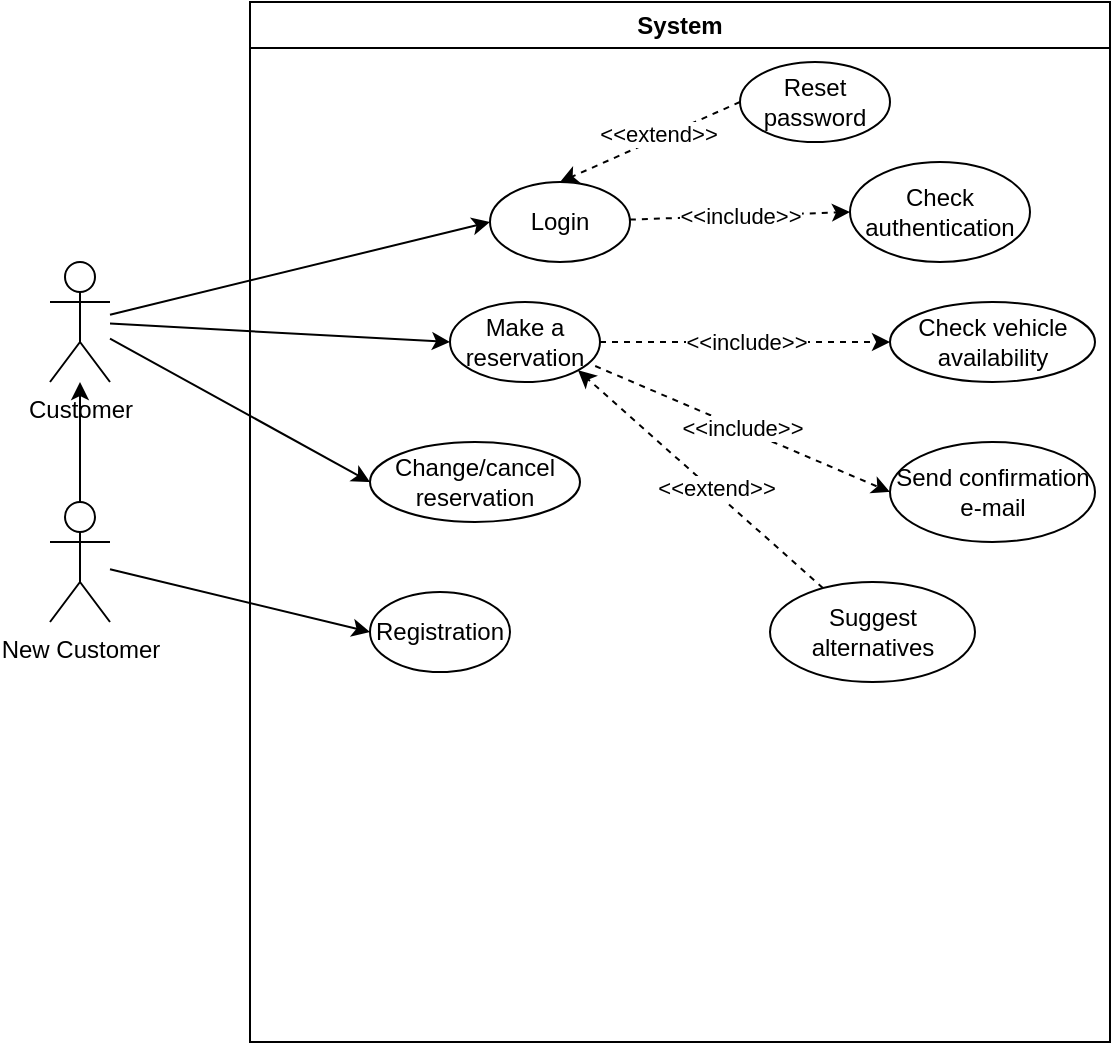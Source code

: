 <mxfile version="26.0.6" pages="4">
  <diagram name="B1" id="zpCik31E417IOR1Sh6Vr">
    <mxGraphModel dx="819" dy="432" grid="1" gridSize="10" guides="1" tooltips="1" connect="1" arrows="1" fold="1" page="1" pageScale="1" pageWidth="827" pageHeight="1169" math="0" shadow="0">
      <root>
        <mxCell id="0" />
        <mxCell id="1" parent="0" />
        <mxCell id="oKpEDtoE4fxE1_seGVtB-1" value="System" style="swimlane;whiteSpace=wrap;html=1;" vertex="1" parent="1">
          <mxGeometry x="210" y="40" width="430" height="520" as="geometry" />
        </mxCell>
        <mxCell id="PRYGXUhGiGIfflIAg9ib-19" value="&amp;lt;&amp;lt;include&amp;gt;&amp;gt;" style="rounded=0;orthogonalLoop=1;jettySize=auto;html=1;entryX=0;entryY=0.5;entryDx=0;entryDy=0;dashed=1;" edge="1" parent="oKpEDtoE4fxE1_seGVtB-1" source="PRYGXUhGiGIfflIAg9ib-7" target="PRYGXUhGiGIfflIAg9ib-17">
          <mxGeometry relative="1" as="geometry" />
        </mxCell>
        <mxCell id="PRYGXUhGiGIfflIAg9ib-7" value="Login" style="ellipse;whiteSpace=wrap;html=1;" vertex="1" parent="oKpEDtoE4fxE1_seGVtB-1">
          <mxGeometry x="120" y="90" width="70" height="40" as="geometry" />
        </mxCell>
        <mxCell id="PRYGXUhGiGIfflIAg9ib-8" value="Registration" style="ellipse;whiteSpace=wrap;html=1;" vertex="1" parent="oKpEDtoE4fxE1_seGVtB-1">
          <mxGeometry x="60" y="295" width="70" height="40" as="geometry" />
        </mxCell>
        <mxCell id="PRYGXUhGiGIfflIAg9ib-22" value="&amp;lt;&amp;lt;include&amp;gt;&amp;gt;" style="rounded=0;orthogonalLoop=1;jettySize=auto;html=1;entryX=0;entryY=0.5;entryDx=0;entryDy=0;dashed=1;" edge="1" parent="oKpEDtoE4fxE1_seGVtB-1" source="PRYGXUhGiGIfflIAg9ib-11" target="PRYGXUhGiGIfflIAg9ib-21">
          <mxGeometry relative="1" as="geometry" />
        </mxCell>
        <mxCell id="PRYGXUhGiGIfflIAg9ib-11" value="Make a reservation" style="ellipse;whiteSpace=wrap;html=1;" vertex="1" parent="oKpEDtoE4fxE1_seGVtB-1">
          <mxGeometry x="100" y="150" width="75" height="40" as="geometry" />
        </mxCell>
        <mxCell id="PRYGXUhGiGIfflIAg9ib-13" value="Reset password" style="ellipse;whiteSpace=wrap;html=1;" vertex="1" parent="oKpEDtoE4fxE1_seGVtB-1">
          <mxGeometry x="245" y="30" width="75" height="40" as="geometry" />
        </mxCell>
        <mxCell id="PRYGXUhGiGIfflIAg9ib-15" value="Change/cancel reservation" style="ellipse;whiteSpace=wrap;html=1;" vertex="1" parent="oKpEDtoE4fxE1_seGVtB-1">
          <mxGeometry x="60" y="220" width="105" height="40" as="geometry" />
        </mxCell>
        <mxCell id="PRYGXUhGiGIfflIAg9ib-17" value="Check authentication" style="ellipse;whiteSpace=wrap;html=1;" vertex="1" parent="oKpEDtoE4fxE1_seGVtB-1">
          <mxGeometry x="300" y="80" width="90" height="50" as="geometry" />
        </mxCell>
        <mxCell id="PRYGXUhGiGIfflIAg9ib-21" value="Check vehicle availability" style="ellipse;whiteSpace=wrap;html=1;" vertex="1" parent="oKpEDtoE4fxE1_seGVtB-1">
          <mxGeometry x="320" y="150" width="102.5" height="40" as="geometry" />
        </mxCell>
        <mxCell id="PRYGXUhGiGIfflIAg9ib-23" value="&amp;lt;&amp;lt;include&amp;gt;&amp;gt;" style="rounded=0;orthogonalLoop=1;jettySize=auto;html=1;entryX=0;entryY=0.5;entryDx=0;entryDy=0;dashed=1;exitX=0.968;exitY=0.8;exitDx=0;exitDy=0;exitPerimeter=0;" edge="1" parent="oKpEDtoE4fxE1_seGVtB-1" target="PRYGXUhGiGIfflIAg9ib-24" source="PRYGXUhGiGIfflIAg9ib-11">
          <mxGeometry relative="1" as="geometry">
            <mxPoint x="190" y="190" as="sourcePoint" />
          </mxGeometry>
        </mxCell>
        <mxCell id="PRYGXUhGiGIfflIAg9ib-24" value="Send confirmation e-mail" style="ellipse;whiteSpace=wrap;html=1;" vertex="1" parent="oKpEDtoE4fxE1_seGVtB-1">
          <mxGeometry x="320" y="220" width="102.5" height="50" as="geometry" />
        </mxCell>
        <mxCell id="PRYGXUhGiGIfflIAg9ib-27" style="rounded=0;orthogonalLoop=1;jettySize=auto;html=1;dashed=1;entryX=1;entryY=1;entryDx=0;entryDy=0;" edge="1" parent="oKpEDtoE4fxE1_seGVtB-1" source="PRYGXUhGiGIfflIAg9ib-26" target="PRYGXUhGiGIfflIAg9ib-11">
          <mxGeometry relative="1" as="geometry">
            <mxPoint x="190" y="140" as="targetPoint" />
          </mxGeometry>
        </mxCell>
        <mxCell id="PRYGXUhGiGIfflIAg9ib-28" value="&amp;lt;&amp;lt;extend&amp;gt;&amp;gt;" style="edgeLabel;html=1;align=center;verticalAlign=middle;resizable=0;points=[];" vertex="1" connectable="0" parent="PRYGXUhGiGIfflIAg9ib-27">
          <mxGeometry x="-0.104" y="-2" relative="1" as="geometry">
            <mxPoint as="offset" />
          </mxGeometry>
        </mxCell>
        <mxCell id="PRYGXUhGiGIfflIAg9ib-26" value="Suggest alternatives" style="ellipse;whiteSpace=wrap;html=1;" vertex="1" parent="oKpEDtoE4fxE1_seGVtB-1">
          <mxGeometry x="260" y="290" width="102.5" height="50" as="geometry" />
        </mxCell>
        <mxCell id="PRYGXUhGiGIfflIAg9ib-30" style="rounded=0;orthogonalLoop=1;jettySize=auto;html=1;dashed=1;entryX=0.5;entryY=0;entryDx=0;entryDy=0;exitX=0;exitY=0.5;exitDx=0;exitDy=0;" edge="1" parent="oKpEDtoE4fxE1_seGVtB-1" source="PRYGXUhGiGIfflIAg9ib-13" target="PRYGXUhGiGIfflIAg9ib-7">
          <mxGeometry relative="1" as="geometry">
            <mxPoint x="410" y="-40" as="targetPoint" />
            <mxPoint x="523" y="98" as="sourcePoint" />
          </mxGeometry>
        </mxCell>
        <mxCell id="PRYGXUhGiGIfflIAg9ib-31" value="&amp;lt;&amp;lt;extend&amp;gt;&amp;gt;" style="edgeLabel;html=1;align=center;verticalAlign=middle;resizable=0;points=[];" vertex="1" connectable="0" parent="PRYGXUhGiGIfflIAg9ib-30">
          <mxGeometry x="-0.104" y="-2" relative="1" as="geometry">
            <mxPoint as="offset" />
          </mxGeometry>
        </mxCell>
        <mxCell id="PRYGXUhGiGIfflIAg9ib-9" style="rounded=0;orthogonalLoop=1;jettySize=auto;html=1;entryX=0;entryY=0.5;entryDx=0;entryDy=0;" edge="1" parent="1" source="PRYGXUhGiGIfflIAg9ib-1" target="PRYGXUhGiGIfflIAg9ib-7">
          <mxGeometry relative="1" as="geometry" />
        </mxCell>
        <mxCell id="PRYGXUhGiGIfflIAg9ib-12" style="rounded=0;orthogonalLoop=1;jettySize=auto;html=1;entryX=0;entryY=0.5;entryDx=0;entryDy=0;" edge="1" parent="1" source="PRYGXUhGiGIfflIAg9ib-1" target="PRYGXUhGiGIfflIAg9ib-11">
          <mxGeometry relative="1" as="geometry" />
        </mxCell>
        <mxCell id="PRYGXUhGiGIfflIAg9ib-16" style="rounded=0;orthogonalLoop=1;jettySize=auto;html=1;entryX=0;entryY=0.5;entryDx=0;entryDy=0;" edge="1" parent="1" source="PRYGXUhGiGIfflIAg9ib-1" target="PRYGXUhGiGIfflIAg9ib-15">
          <mxGeometry relative="1" as="geometry" />
        </mxCell>
        <mxCell id="PRYGXUhGiGIfflIAg9ib-1" value="Customer" style="shape=umlActor;verticalLabelPosition=bottom;verticalAlign=top;html=1;outlineConnect=0;" vertex="1" parent="1">
          <mxGeometry x="110" y="170" width="30" height="60" as="geometry" />
        </mxCell>
        <mxCell id="PRYGXUhGiGIfflIAg9ib-10" style="rounded=0;orthogonalLoop=1;jettySize=auto;html=1;entryX=0;entryY=0.5;entryDx=0;entryDy=0;" edge="1" parent="1" source="PRYGXUhGiGIfflIAg9ib-6" target="PRYGXUhGiGIfflIAg9ib-8">
          <mxGeometry relative="1" as="geometry" />
        </mxCell>
        <mxCell id="PRYGXUhGiGIfflIAg9ib-25" style="edgeStyle=orthogonalEdgeStyle;rounded=0;orthogonalLoop=1;jettySize=auto;html=1;" edge="1" parent="1" source="PRYGXUhGiGIfflIAg9ib-6" target="PRYGXUhGiGIfflIAg9ib-1">
          <mxGeometry relative="1" as="geometry" />
        </mxCell>
        <mxCell id="PRYGXUhGiGIfflIAg9ib-6" value="New Customer" style="shape=umlActor;verticalLabelPosition=bottom;verticalAlign=top;html=1;outlineConnect=0;" vertex="1" parent="1">
          <mxGeometry x="110" y="290" width="30" height="60" as="geometry" />
        </mxCell>
      </root>
    </mxGraphModel>
  </diagram>
  <diagram id="mKPmvJohtxatnSG4ikuw" name="B2">
    <mxGraphModel dx="819" dy="432" grid="1" gridSize="10" guides="1" tooltips="1" connect="1" arrows="1" fold="1" page="1" pageScale="1" pageWidth="827" pageHeight="1169" math="0" shadow="0">
      <root>
        <mxCell id="0" />
        <mxCell id="1" parent="0" />
        <mxCell id="g0lB2xuk9ypmjSMwhdOz-1" value="System" style="swimlane;whiteSpace=wrap;html=1;" vertex="1" parent="1">
          <mxGeometry x="290" y="140" width="450" height="430" as="geometry" />
        </mxCell>
        <mxCell id="nxXdaIbV925TyjfqpyJi-1" value="Show reservation data" style="ellipse;whiteSpace=wrap;html=1;" vertex="1" parent="g0lB2xuk9ypmjSMwhdOz-1">
          <mxGeometry x="100" y="80" width="110" height="40" as="geometry" />
        </mxCell>
        <mxCell id="nxXdaIbV925TyjfqpyJi-3" value="Check the identity of the driver" style="ellipse;whiteSpace=wrap;html=1;" vertex="1" parent="g0lB2xuk9ypmjSMwhdOz-1">
          <mxGeometry x="310" y="80" width="120" height="50" as="geometry" />
        </mxCell>
        <mxCell id="nxXdaIbV925TyjfqpyJi-5" value="Check vehicle availability" style="ellipse;whiteSpace=wrap;html=1;" vertex="1" parent="g0lB2xuk9ypmjSMwhdOz-1">
          <mxGeometry x="105" y="150" width="100" height="40" as="geometry" />
        </mxCell>
        <mxCell id="nxXdaIbV925TyjfqpyJi-7" value="Record vehicle-specific data" style="ellipse;whiteSpace=wrap;html=1;" vertex="1" parent="g0lB2xuk9ypmjSMwhdOz-1">
          <mxGeometry x="315" y="240" width="115" height="40" as="geometry" />
        </mxCell>
        <mxCell id="nxXdaIbV925TyjfqpyJi-9" value="Mietvertrag erzeugen" style="ellipse;whiteSpace=wrap;html=1;" vertex="1" parent="g0lB2xuk9ypmjSMwhdOz-1">
          <mxGeometry x="100" y="240" width="105" height="40" as="geometry" />
        </mxCell>
        <mxCell id="QPgn3a7L2EIwpq-IDAyX-1" value="&amp;lt;&amp;lt;include&amp;gt;&amp;gt;" style="rounded=0;orthogonalLoop=1;jettySize=auto;html=1;entryX=0;entryY=0.4;entryDx=0;entryDy=0;dashed=1;entryPerimeter=0;exitX=1;exitY=0.5;exitDx=0;exitDy=0;" edge="1" parent="g0lB2xuk9ypmjSMwhdOz-1" source="nxXdaIbV925TyjfqpyJi-1" target="nxXdaIbV925TyjfqpyJi-3">
          <mxGeometry relative="1" as="geometry">
            <mxPoint x="95" y="70" as="sourcePoint" />
            <mxPoint x="240" y="70" as="targetPoint" />
          </mxGeometry>
        </mxCell>
        <mxCell id="QPgn3a7L2EIwpq-IDAyX-2" value="Assign vehicle" style="ellipse;whiteSpace=wrap;html=1;" vertex="1" parent="g0lB2xuk9ypmjSMwhdOz-1">
          <mxGeometry x="315" y="160" width="110" height="30" as="geometry" />
        </mxCell>
        <mxCell id="QPgn3a7L2EIwpq-IDAyX-3" value="&amp;lt;&amp;lt;include&amp;gt;&amp;gt;" style="rounded=0;orthogonalLoop=1;jettySize=auto;html=1;entryX=0;entryY=0.4;entryDx=0;entryDy=0;dashed=1;entryPerimeter=0;exitX=1;exitY=0.5;exitDx=0;exitDy=0;" edge="1" parent="g0lB2xuk9ypmjSMwhdOz-1" target="QPgn3a7L2EIwpq-IDAyX-2" source="nxXdaIbV925TyjfqpyJi-5">
          <mxGeometry relative="1" as="geometry">
            <mxPoint x="205" y="170" as="sourcePoint" />
            <mxPoint x="235" y="140" as="targetPoint" />
          </mxGeometry>
        </mxCell>
        <mxCell id="QPgn3a7L2EIwpq-IDAyX-5" value="&amp;lt;&amp;lt;include&amp;gt;&amp;gt;" style="rounded=0;orthogonalLoop=1;jettySize=auto;html=1;entryX=0;entryY=0.5;entryDx=0;entryDy=0;dashed=1;exitX=1.012;exitY=0.393;exitDx=0;exitDy=0;exitPerimeter=0;" edge="1" parent="g0lB2xuk9ypmjSMwhdOz-1" source="nxXdaIbV925TyjfqpyJi-9" target="nxXdaIbV925TyjfqpyJi-7">
          <mxGeometry relative="1" as="geometry">
            <mxPoint x="215" y="180" as="sourcePoint" />
            <mxPoint x="340" y="180" as="targetPoint" />
          </mxGeometry>
        </mxCell>
        <mxCell id="c4VrhRtJp2OujD8dk2wO-1" style="rounded=0;orthogonalLoop=1;jettySize=auto;html=1;dashed=1;entryX=0.5;entryY=1;entryDx=0;entryDy=0;" edge="1" parent="g0lB2xuk9ypmjSMwhdOz-1" source="c4VrhRtJp2OujD8dk2wO-3" target="nxXdaIbV925TyjfqpyJi-5">
          <mxGeometry relative="1" as="geometry">
            <mxPoint x="155" y="146.92" as="targetPoint" />
          </mxGeometry>
        </mxCell>
        <mxCell id="c4VrhRtJp2OujD8dk2wO-2" value="&amp;lt;&amp;lt;extend&amp;gt;&amp;gt;" style="edgeLabel;html=1;align=center;verticalAlign=middle;resizable=0;points=[];" vertex="1" connectable="0" parent="c4VrhRtJp2OujD8dk2wO-1">
          <mxGeometry x="-0.104" y="-2" relative="1" as="geometry">
            <mxPoint as="offset" />
          </mxGeometry>
        </mxCell>
        <mxCell id="c4VrhRtJp2OujD8dk2wO-3" value="Offer an alternative vehicle" style="ellipse;whiteSpace=wrap;html=1;" vertex="1" parent="g0lB2xuk9ypmjSMwhdOz-1">
          <mxGeometry x="230" y="198.56" width="120" height="41.44" as="geometry" />
        </mxCell>
        <mxCell id="nxXdaIbV925TyjfqpyJi-2" style="rounded=0;orthogonalLoop=1;jettySize=auto;html=1;entryX=0;entryY=0.5;entryDx=0;entryDy=0;" edge="1" parent="1" source="g0lB2xuk9ypmjSMwhdOz-2" target="nxXdaIbV925TyjfqpyJi-1">
          <mxGeometry relative="1" as="geometry" />
        </mxCell>
        <mxCell id="nxXdaIbV925TyjfqpyJi-6" style="rounded=0;orthogonalLoop=1;jettySize=auto;html=1;entryX=0;entryY=0.5;entryDx=0;entryDy=0;" edge="1" parent="1" source="g0lB2xuk9ypmjSMwhdOz-2" target="nxXdaIbV925TyjfqpyJi-5">
          <mxGeometry relative="1" as="geometry" />
        </mxCell>
        <mxCell id="nxXdaIbV925TyjfqpyJi-10" style="rounded=0;orthogonalLoop=1;jettySize=auto;html=1;entryX=0;entryY=0.5;entryDx=0;entryDy=0;" edge="1" parent="1" source="g0lB2xuk9ypmjSMwhdOz-2" target="nxXdaIbV925TyjfqpyJi-9">
          <mxGeometry relative="1" as="geometry" />
        </mxCell>
        <mxCell id="g0lB2xuk9ypmjSMwhdOz-2" value="Pick-up station employee" style="shape=umlActor;verticalLabelPosition=bottom;verticalAlign=top;html=1;outlineConnect=0;" vertex="1" parent="1">
          <mxGeometry x="200" y="300" width="30" height="60" as="geometry" />
        </mxCell>
      </root>
    </mxGraphModel>
  </diagram>
  <diagram id="k1IehaSWZrMEWVFRn1LH" name="B3">
    <mxGraphModel dx="989" dy="521" grid="1" gridSize="10" guides="1" tooltips="1" connect="1" arrows="1" fold="1" page="1" pageScale="1" pageWidth="827" pageHeight="1169" math="0" shadow="0">
      <root>
        <mxCell id="0" />
        <mxCell id="1" parent="0" />
        <mxCell id="Nm5P_6A96gV4nLZBbPhE-1" value="System" style="swimlane;whiteSpace=wrap;html=1;" vertex="1" parent="1">
          <mxGeometry x="280" y="250" width="350" height="470" as="geometry" />
        </mxCell>
        <mxCell id="K7nqZuAgdVPrMOTng4aN-1" value="Identify rental agreement" style="ellipse;whiteSpace=wrap;html=1;" vertex="1" parent="Nm5P_6A96gV4nLZBbPhE-1">
          <mxGeometry x="110" y="50" width="100" height="50" as="geometry" />
        </mxCell>
        <mxCell id="K7nqZuAgdVPrMOTng4aN-4" value="Generate return log" style="ellipse;whiteSpace=wrap;html=1;" vertex="1" parent="Nm5P_6A96gV4nLZBbPhE-1">
          <mxGeometry x="20" y="270" width="130" height="50" as="geometry" />
        </mxCell>
        <mxCell id="K7nqZuAgdVPrMOTng4aN-3" value="Enter vehicle condition and usage data" style="ellipse;whiteSpace=wrap;html=1;" vertex="1" parent="Nm5P_6A96gV4nLZBbPhE-1">
          <mxGeometry x="210" y="260" width="120" height="70" as="geometry" />
        </mxCell>
        <mxCell id="K7nqZuAgdVPrMOTng4aN-2" value="Show rental agreement dataanzeigen" style="ellipse;whiteSpace=wrap;html=1;" vertex="1" parent="Nm5P_6A96gV4nLZBbPhE-1">
          <mxGeometry x="100" y="110" width="120" height="70" as="geometry" />
        </mxCell>
        <mxCell id="GwmRRsnYJBy1LmMs6AIq-2" value="&amp;lt;&amp;lt;include&amp;gt;&amp;gt;" style="rounded=0;orthogonalLoop=1;jettySize=auto;html=1;entryX=1;entryY=1;entryDx=0;entryDy=0;dashed=1;exitX=0.5;exitY=0;exitDx=0;exitDy=0;" edge="1" parent="Nm5P_6A96gV4nLZBbPhE-1" source="K7nqZuAgdVPrMOTng4aN-3" target="K7nqZuAgdVPrMOTng4aN-2">
          <mxGeometry relative="1" as="geometry">
            <mxPoint x="226" y="156" as="sourcePoint" />
            <mxPoint x="335" y="160" as="targetPoint" />
          </mxGeometry>
        </mxCell>
        <mxCell id="GwmRRsnYJBy1LmMs6AIq-1" value="&amp;lt;&amp;lt;include&amp;gt;&amp;gt;" style="rounded=0;orthogonalLoop=1;jettySize=auto;html=1;entryX=0;entryY=1;entryDx=0;entryDy=0;dashed=1;exitX=0.5;exitY=0;exitDx=0;exitDy=0;" edge="1" parent="Nm5P_6A96gV4nLZBbPhE-1" source="K7nqZuAgdVPrMOTng4aN-4" target="K7nqZuAgdVPrMOTng4aN-2">
          <mxGeometry relative="1" as="geometry">
            <mxPoint x="216" y="146" as="sourcePoint" />
            <mxPoint x="325" y="150" as="targetPoint" />
          </mxGeometry>
        </mxCell>
        <mxCell id="K7nqZuAgdVPrMOTng4aN-5" style="rounded=0;orthogonalLoop=1;jettySize=auto;html=1;entryX=0;entryY=0.5;entryDx=0;entryDy=0;" edge="1" parent="1" source="Nm5P_6A96gV4nLZBbPhE-2" target="K7nqZuAgdVPrMOTng4aN-1">
          <mxGeometry relative="1" as="geometry" />
        </mxCell>
        <mxCell id="K7nqZuAgdVPrMOTng4aN-6" style="rounded=0;orthogonalLoop=1;jettySize=auto;html=1;entryX=0;entryY=0.5;entryDx=0;entryDy=0;" edge="1" parent="1" source="Nm5P_6A96gV4nLZBbPhE-2" target="K7nqZuAgdVPrMOTng4aN-2">
          <mxGeometry relative="1" as="geometry" />
        </mxCell>
        <mxCell id="Nm5P_6A96gV4nLZBbPhE-2" value="&lt;div&gt;Pick-up station employee&lt;/div&gt;" style="shape=umlActor;verticalLabelPosition=bottom;verticalAlign=top;html=1;outlineConnect=0;" vertex="1" parent="1">
          <mxGeometry x="180" y="470" width="30" height="60" as="geometry" />
        </mxCell>
      </root>
    </mxGraphModel>
  </diagram>
  <diagram id="emCwKHz_wVCeBEMVEgBy" name="B4">
    <mxGraphModel dx="989" dy="521" grid="1" gridSize="10" guides="1" tooltips="1" connect="1" arrows="1" fold="1" page="1" pageScale="1" pageWidth="827" pageHeight="1169" math="0" shadow="0">
      <root>
        <mxCell id="0" />
        <mxCell id="1" parent="0" />
        <mxCell id="zxFcLyx-sZHpW6JJWVxz-1" value="System" style="swimlane;whiteSpace=wrap;html=1;" vertex="1" parent="1">
          <mxGeometry x="300" y="170" width="430" height="480" as="geometry" />
        </mxCell>
        <mxCell id="X8Kye5mpWv2hEeMnI4fM-2" value="Create customer invoice" style="ellipse;whiteSpace=wrap;html=1;" vertex="1" parent="zxFcLyx-sZHpW6JJWVxz-1">
          <mxGeometry x="95" y="110" width="115" height="50" as="geometry" />
        </mxCell>
        <mxCell id="X8Kye5mpWv2hEeMnI4fM-4" value="Create collective invoice" style="ellipse;whiteSpace=wrap;html=1;" vertex="1" parent="zxFcLyx-sZHpW6JJWVxz-1">
          <mxGeometry x="300" y="110" width="115" height="50" as="geometry" />
        </mxCell>
        <mxCell id="X8Kye5mpWv2hEeMnI4fM-5" value="Send/hand over invoice" style="ellipse;whiteSpace=wrap;html=1;" vertex="1" parent="zxFcLyx-sZHpW6JJWVxz-1">
          <mxGeometry x="300" y="200" width="115" height="50" as="geometry" />
        </mxCell>
        <mxCell id="X8Kye5mpWv2hEeMnI4fM-6" value="Monitor incoming payments" style="ellipse;whiteSpace=wrap;html=1;" vertex="1" parent="zxFcLyx-sZHpW6JJWVxz-1">
          <mxGeometry x="95" y="230" width="115" height="50" as="geometry" />
        </mxCell>
        <mxCell id="X8Kye5mpWv2hEeMnI4fM-7" value="Carry out dunning" style="ellipse;whiteSpace=wrap;html=1;" vertex="1" parent="zxFcLyx-sZHpW6JJWVxz-1">
          <mxGeometry x="95" y="310" width="115" height="50" as="geometry" />
        </mxCell>
        <mxCell id="dX0BO6J6n08d_g_j2g_l-1" value="&amp;lt;&amp;lt;include&amp;gt;&amp;gt;" style="rounded=0;orthogonalLoop=1;jettySize=auto;html=1;entryX=1;entryY=0.5;entryDx=0;entryDy=0;dashed=1;exitX=0;exitY=0.5;exitDx=0;exitDy=0;" edge="1" parent="zxFcLyx-sZHpW6JJWVxz-1" source="X8Kye5mpWv2hEeMnI4fM-4" target="X8Kye5mpWv2hEeMnI4fM-2">
          <mxGeometry relative="1" as="geometry">
            <mxPoint x="470" y="290" as="sourcePoint" />
            <mxPoint x="502" y="190" as="targetPoint" />
          </mxGeometry>
        </mxCell>
        <mxCell id="dX0BO6J6n08d_g_j2g_l-2" value="&amp;lt;&amp;lt;include&amp;gt;&amp;gt;" style="rounded=0;orthogonalLoop=1;jettySize=auto;html=1;entryX=1;entryY=1;entryDx=0;entryDy=0;dashed=1;exitX=0.24;exitY=0.032;exitDx=0;exitDy=0;exitPerimeter=0;" edge="1" parent="zxFcLyx-sZHpW6JJWVxz-1" source="X8Kye5mpWv2hEeMnI4fM-5" target="X8Kye5mpWv2hEeMnI4fM-2">
          <mxGeometry relative="1" as="geometry">
            <mxPoint x="310" y="145" as="sourcePoint" />
            <mxPoint x="220" y="145" as="targetPoint" />
          </mxGeometry>
        </mxCell>
        <mxCell id="dX0BO6J6n08d_g_j2g_l-3" value="Send a written payment reminder" style="ellipse;whiteSpace=wrap;html=1;" vertex="1" parent="zxFcLyx-sZHpW6JJWVxz-1">
          <mxGeometry x="20" y="400" width="115" height="50" as="geometry" />
        </mxCell>
        <mxCell id="dX0BO6J6n08d_g_j2g_l-4" value="&amp;lt;&amp;lt;include&amp;gt;&amp;gt;" style="rounded=0;orthogonalLoop=1;jettySize=auto;html=1;entryX=0;entryY=1;entryDx=0;entryDy=0;dashed=1;exitX=0.5;exitY=0;exitDx=0;exitDy=0;" edge="1" parent="zxFcLyx-sZHpW6JJWVxz-1" source="dX0BO6J6n08d_g_j2g_l-3" target="X8Kye5mpWv2hEeMnI4fM-7">
          <mxGeometry relative="1" as="geometry">
            <mxPoint x="338" y="212" as="sourcePoint" />
            <mxPoint x="203" y="163" as="targetPoint" />
          </mxGeometry>
        </mxCell>
        <mxCell id="dX0BO6J6n08d_g_j2g_l-5" value="Create reminder with fees/interest" style="ellipse;whiteSpace=wrap;html=1;" vertex="1" parent="zxFcLyx-sZHpW6JJWVxz-1">
          <mxGeometry x="153.75" y="410" width="122.5" height="57" as="geometry" />
        </mxCell>
        <mxCell id="dX0BO6J6n08d_g_j2g_l-6" value="&amp;lt;&amp;lt;include&amp;gt;&amp;gt;" style="rounded=0;orthogonalLoop=1;jettySize=auto;html=1;entryX=0.5;entryY=1;entryDx=0;entryDy=0;dashed=1;exitX=0.5;exitY=0;exitDx=0;exitDy=0;" edge="1" parent="zxFcLyx-sZHpW6JJWVxz-1" source="dX0BO6J6n08d_g_j2g_l-5" target="X8Kye5mpWv2hEeMnI4fM-7">
          <mxGeometry relative="1" as="geometry">
            <mxPoint x="475.5" y="219" as="sourcePoint" />
            <mxPoint x="249.5" y="360" as="targetPoint" />
          </mxGeometry>
        </mxCell>
        <mxCell id="dX0BO6J6n08d_g_j2g_l-7" value="Threatening legal dunning proceedings" style="ellipse;whiteSpace=wrap;html=1;" vertex="1" parent="zxFcLyx-sZHpW6JJWVxz-1">
          <mxGeometry x="296.25" y="370" width="122.5" height="57" as="geometry" />
        </mxCell>
        <mxCell id="dX0BO6J6n08d_g_j2g_l-8" value="&amp;lt;&amp;lt;include&amp;gt;&amp;gt;" style="rounded=0;orthogonalLoop=1;jettySize=auto;html=1;entryX=0.967;entryY=0.794;entryDx=0;entryDy=0;dashed=1;exitX=0.025;exitY=0.37;exitDx=0;exitDy=0;entryPerimeter=0;exitPerimeter=0;" edge="1" parent="zxFcLyx-sZHpW6JJWVxz-1" source="dX0BO6J6n08d_g_j2g_l-7" target="X8Kye5mpWv2hEeMnI4fM-7">
          <mxGeometry relative="1" as="geometry">
            <mxPoint x="614.25" y="220" as="sourcePoint" />
            <mxPoint x="291.75" y="361" as="targetPoint" />
          </mxGeometry>
        </mxCell>
        <mxCell id="X8Kye5mpWv2hEeMnI4fM-3" style="rounded=0;orthogonalLoop=1;jettySize=auto;html=1;entryX=0;entryY=0.5;entryDx=0;entryDy=0;" edge="1" parent="1" source="X8Kye5mpWv2hEeMnI4fM-1" target="X8Kye5mpWv2hEeMnI4fM-2">
          <mxGeometry relative="1" as="geometry" />
        </mxCell>
        <mxCell id="X8Kye5mpWv2hEeMnI4fM-10" style="rounded=0;orthogonalLoop=1;jettySize=auto;html=1;entryX=0;entryY=0.5;entryDx=0;entryDy=0;" edge="1" parent="1" source="X8Kye5mpWv2hEeMnI4fM-1" target="X8Kye5mpWv2hEeMnI4fM-6">
          <mxGeometry relative="1" as="geometry" />
        </mxCell>
        <mxCell id="X8Kye5mpWv2hEeMnI4fM-11" style="rounded=0;orthogonalLoop=1;jettySize=auto;html=1;entryX=0;entryY=0.5;entryDx=0;entryDy=0;" edge="1" parent="1" source="X8Kye5mpWv2hEeMnI4fM-1" target="X8Kye5mpWv2hEeMnI4fM-7">
          <mxGeometry relative="1" as="geometry" />
        </mxCell>
        <mxCell id="X8Kye5mpWv2hEeMnI4fM-1" value="Accounting employee" style="shape=umlActor;verticalLabelPosition=bottom;verticalAlign=top;html=1;outlineConnect=0;" vertex="1" parent="1">
          <mxGeometry x="180" y="380" width="30" height="60" as="geometry" />
        </mxCell>
      </root>
    </mxGraphModel>
  </diagram>
</mxfile>
